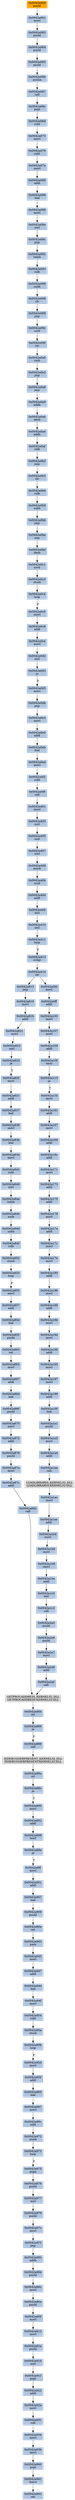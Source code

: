 strict digraph G {
	graph [bgcolor=transparent,
		name=G
	];
	node [color=lightsteelblue,
		fillcolor=lightsteelblue,
		shape=rectangle,
		style=filled
	];
	"0x0042a410"	[label="0x0042a410
incl"];
	"0x0042a411"	[label="0x0042a411
loop"];
	"0x0042a410" -> "0x0042a411"	[color="#000000"];
	"0x0042a819"	[label="0x0042a819
movl"];
	"0x0042a81b"	[label="0x0042a81b
addl"];
	"0x0042a819" -> "0x0042a81b"	[color="#000000"];
	"0x0042a096"	[label="0x0042a096
subb"];
	"0x0042a098"	[label="0x0042a098
clc"];
	"0x0042a096" -> "0x0042a098"	[color="#000000"];
	"0x0042a09c"	[label="0x0042a09c
rorb"];
	"0x0042a09f"	[label="0x0042a09f
stc"];
	"0x0042a09c" -> "0x0042a09f"	[color="#000000"];
	"0x0042a40b"	[label="0x0042a40b
mull"];
	"0x0042a40d"	[label="0x0042a40d
addl"];
	"0x0042a40b" -> "0x0042a40d"	[color="#000000"];
	"0x0042a0a0"	[label="0x0042a0a0
rorb"];
	"0x0042a09f" -> "0x0042a0a0"	[color="#000000"];
	"0x0042a1b8"	[label="0x0042a1b8
movl"];
	"0x0042a1ba"	[label="0x0042a1ba
addl"];
	"0x0042a1b8" -> "0x0042a1ba"	[color="#000000"];
	"0x0042a867"	[label="0x0042a867
addl"];
	"0x0042a86d"	[label="0x0042a86d
leal"];
	"0x0042a867" -> "0x0042a86d"	[color="#000000"];
	"0x0042a2a9"	[label="0x0042a2a9
addl"];
	"0x0042a2af"	[label="0x0042a2af
call"];
	"0x0042a2a9" -> "0x0042a2af"	[color="#000000"];
	"0x0042a943"	[label="0x0042a943
xorb"];
	"0x0042a945"	[label="0x0042a945
movl"];
	"0x0042a943" -> "0x0042a945"	[color="#000000"];
	"0x0042a91d"	[label="0x0042a91d
xorl"];
	"0x0042a91f"	[label="0x0042a91f
popl"];
	"0x0042a91d" -> "0x0042a91f"	[color="#000000"];
	"0x0042a2a5"	[label="0x0042a2a5
pushl"];
	"0x0042a2a6"	[label="0x0042a2a6
pushl"];
	"0x0042a2a5" -> "0x0042a2a6"	[color="#000000"];
	"0x0042a922"	[label="0x0042a922
addl"];
	"0x0042a92a"	[label="0x0042a92a
movl"];
	"0x0042a922" -> "0x0042a92a"	[color="#000000"];
	"0x0042a88c"	[label="0x0042a88c
je"];
	"0x0042a890"	[label="0x0042a890
movl"];
	"0x0042a88c" -> "0x0042a890"	[color="#000000",
		label=T];
	"0x0042a94d"	[label="0x0042a94d
leal"];
	"0x0042a94f"	[label="0x0042a94f
movl"];
	"0x0042a94d" -> "0x0042a94f"	[color="#000000"];
	"0x0042a18d"	[label="0x0042a18d
movl"];
	"0x0042a18f"	[label="0x0042a18f
addl"];
	"0x0042a18d" -> "0x0042a18f"	[color="#000000"];
	"0x0042a107"	[label="0x0042a107
movl"];
	"0x0042a109"	[label="0x0042a109
addl"];
	"0x0042a107" -> "0x0042a109"	[color="#000000"];
	"0x0042a413"	[label="0x0042a413
xchgl"];
	"0x0042a414"	[label="0x0042a414
ret"];
	"0x0042a413" -> "0x0042a414"	[color="#000000"];
	"0x0042a15f"	[label="0x0042a15f
movl"];
	"0x0042a161"	[label="0x0042a161
addl"];
	"0x0042a15f" -> "0x0042a161"	[color="#000000"];
	"0x0042a886"	[label="0x0042a886
je"];
	"0x0042a888"	[label="0x0042a888
call"];
	"0x0042a886" -> "0x0042a888"	[color="#000000",
		label=F];
	"0x0042a186"	[label="0x0042a186
movl"];
	"0x0042a188"	[label="0x0042a188
addl"];
	"0x0042a186" -> "0x0042a188"	[color="#000000"];
	"0x0042a940"	[label="0x0042a940
popl"];
	"0x0042a941"	[label="0x0042a941
leave"];
	"0x0042a940" -> "0x0042a941"	[color="#000000"];
	"0x0042a17e"	[label="0x0042a17e
movl"];
	"0x0042a180"	[label="0x0042a180
addl"];
	"0x0042a17e" -> "0x0042a180"	[color="#000000"];
	GETPROCADDRESS_KERNEL32_DLL	[color=lightgrey,
		fillcolor=lightgrey,
		label="GETPROCADDRESS_KERNEL32_DLL
GETPROCADDRESS-KERNEL32-DLL"];
	"0x0042a884"	[label="0x0042a884
orl"];
	GETPROCADDRESS_KERNEL32_DLL -> "0x0042a884"	[color="#000000"];
	"0x0042a092"	[label="0x0042a092
lodsb"];
	"0x0042a093"	[label="0x0042a093
rolb"];
	"0x0042a092" -> "0x0042a093"	[color="#000000"];
	"0x0042a0ff"	[label="0x0042a0ff
addl"];
	"0x0042a105"	[label="0x0042a105
movl"];
	"0x0042a0ff" -> "0x0042a105"	[color="#000000"];
	"0x0042a40f"	[label="0x0042a40f
incl"];
	"0x0042a40d" -> "0x0042a40f"	[color="#000000"];
	"0x0042a1b4"	[label="0x0042a1b4
movl"];
	"0x0042a1b6"	[label="0x0042a1b6
movl"];
	"0x0042a1b4" -> "0x0042a1b6"	[color="#000000"];
	"0x0042a967"	[label="0x0042a967
movl"];
	"0x0042a96c"	[label="0x0042a96c
subl"];
	"0x0042a967" -> "0x0042a96c"	[color="#000000"];
	"0x0042a086"	[label="0x0042a086
leal"];
	"0x0042a088"	[label="0x0042a088
movl"];
	"0x0042a086" -> "0x0042a088"	[color="#000000"];
	"0x0042a18b"	[label="0x0042a18b
movl"];
	"0x0042a188" -> "0x0042a18b"	[color="#000000"];
	"0x0042a0ad"	[label="0x0042a0ad
addb"];
	"0x0042a0af"	[label="0x0042a0af
rolb"];
	"0x0042a0ad" -> "0x0042a0af"	[color="#000000"];
	"0x0042a099"	[label="0x0042a099
jmp"];
	"0x0042a099" -> "0x0042a09c"	[color="#000000"];
	"0x0042a06d"	[label="0x0042a06d
subl"];
	"0x0042a073"	[label="0x0042a073
movl"];
	"0x0042a06d" -> "0x0042a073"	[color="#000000"];
	"0x0042a977"	[label="0x0042a977
xorl"];
	"0x0042a979"	[label="0x0042a979
pushl"];
	"0x0042a977" -> "0x0042a979"	[color="#000000"];
	"0x0042a898"	[label="0x0042a898
testl"];
	"0x0042a89e"	[label="0x0042a89e
je"];
	"0x0042a898" -> "0x0042a89e"	[color="#000000"];
	"0x0042a060"	[color=lightgrey,
		fillcolor=orange,
		label="0x0042a060
pushl"];
	"0x0042a061"	[label="0x0042a061
movl"];
	"0x0042a060" -> "0x0042a061"	[color="#000000"];
	"0x0042a169"	[label="0x0042a169
addl"];
	"0x0042a16c"	[label="0x0042a16c
addl"];
	"0x0042a169" -> "0x0042a16c"	[color="#000000"];
	"0x0042a066"	[label="0x0042a066
pusha"];
	"0x0042a067"	[label="0x0042a067
call"];
	"0x0042a066" -> "0x0042a067"	[color="#000000"];
	"0x0042a0a6"	[label="0x0042a0a6
jmp"];
	"0x0042a0a9"	[label="0x0042a0a9
addb"];
	"0x0042a0a6" -> "0x0042a0a9"	[color="#000000"];
	"0x0042a942"	[label="0x0042a942
ret"];
	"0x0042a941" -> "0x0042a942"	[color="#000000"];
	"0x0042a86f"	[label="0x0042a86f
pushl"];
	"0x0042a86d" -> "0x0042a86f"	[color="#000000"];
	"0x0042a8ff"	[label="0x0042a8ff
movl"];
	"0x0042a89e" -> "0x0042a8ff"	[color="#000000",
		label=T];
	"0x0042a0b2"	[label="0x0042a0b2
jmp"];
	"0x0042a0b5"	[label="0x0042a0b5
clc"];
	"0x0042a0b2" -> "0x0042a0b5"	[color="#000000"];
	"0x0042a90b"	[label="0x0042a90b
pushl"];
	"0x0042a90c"	[label="0x0042a90c
movl"];
	"0x0042a90b" -> "0x0042a90c"	[color="#000000"];
	"0x0042a08a"	[label="0x0042a08a
xorl"];
	"0x0042a08c"	[label="0x0042a08c
jmp"];
	"0x0042a08a" -> "0x0042a08c"	[color="#000000"];
	"0x0042a892"	[label="0x0042a892
addl"];
	"0x0042a892" -> "0x0042a898"	[color="#000000"];
	"0x0042a0be"	[label="0x0042a0be
nop"];
	"0x0042a0bf"	[label="0x0042a0bf
decb"];
	"0x0042a0be" -> "0x0042a0bf"	[color="#000000"];
	"0x0042a19f"	[label="0x0042a19f
leal"];
	"0x0042a1a1"	[label="0x0042a1a1
pushl"];
	"0x0042a19f" -> "0x0042a1a1"	[color="#000000"];
	"0x0042a0bb"	[label="0x0042a0bb
jmp"];
	"0x0042a0bb" -> "0x0042a0be"	[color="#000000"];
	"0x0042a065"	[label="0x0042a065
pushl"];
	"0x0042a065" -> "0x0042a066"	[color="#000000"];
	"0x0042a95a"	[label="0x0042a95a
stosb"];
	"0x0042a95b"	[label="0x0042a95b
loop"];
	"0x0042a95a" -> "0x0042a95b"	[color="#000000"];
	"0x0042a0eb"	[label="0x0042a0eb
leal"];
	"0x0042a0ed"	[label="0x0042a0ed
movl"];
	"0x0042a0eb" -> "0x0042a0ed"	[color="#000000"];
	"0x0042a10f"	[label="0x0042a10f
testl"];
	"0x0042a115"	[label="0x0042a115
je"];
	"0x0042a10f" -> "0x0042a115"	[color="#000000"];
	"0x0042a0f2"	[label="0x0042a0f2
subl"];
	"0x0042a0f8"	[label="0x0042a0f8
call"];
	"0x0042a0f2" -> "0x0042a0f8"	[color="#000000"];
	"0x0042a197"	[label="0x0042a197
movl"];
	"0x0042a199"	[label="0x0042a199
addl"];
	"0x0042a197" -> "0x0042a199"	[color="#000000"];
	"0x0042a973"	[label="0x0042a973
loop"];
	"0x0042a975"	[label="0x0042a975
popa"];
	"0x0042a973" -> "0x0042a975"	[color="#000000",
		label=F];
	"0x0042a178"	[label="0x0042a178
movl"];
	"0x0042a17a"	[label="0x0042a17a
addl"];
	"0x0042a178" -> "0x0042a17a"	[color="#000000"];
	"0x0042a063"	[label="0x0042a063
pushl"];
	"0x0042a061" -> "0x0042a063"	[color="#000000"];
	"0x0042a931"	[label="0x0042a931
roll"];
	"0x0042a92a" -> "0x0042a931"	[color="#000000"];
	"0x0042a947"	[label="0x0042a947
addl"];
	"0x0042a945" -> "0x0042a947"	[color="#000000"];
	"0x0042a175"	[label="0x0042a175
addl"];
	"0x0042a175" -> "0x0042a178"	[color="#000000"];
	"0x0042a947" -> "0x0042a94d"	[color="#000000"];
	"0x0042a1ae"	[label="0x0042a1ae
addl"];
	"0x0042a1ae" -> "0x0042a1b4"	[color="#000000"];
	"0x0042a171"	[label="0x0042a171
movl"];
	"0x0042a16c" -> "0x0042a171"	[color="#000000"];
	"0x0042a0d2"	[label="0x0042a0d2
incl"];
	"0x0042a0d3"	[label="0x0042a0d3
js"];
	"0x0042a0d2" -> "0x0042a0d3"	[color="#000000"];
	"0x0042a972"	[label="0x0042a972
stosb"];
	"0x0042a972" -> "0x0042a973"	[color="#000000"];
	"0x0042a167"	[label="0x0042a167
movl"];
	"0x0042a167" -> "0x0042a169"	[color="#000000"];
	"0x0042a954"	[label="0x0042a954
subl"];
	"0x0042a94f" -> "0x0042a954"	[color="#000000"];
	"0x0042a890" -> "0x0042a892"	[color="#000000"];
	"0x0042a870"	[label="0x0042a870
movl"];
	"0x0042a872"	[label="0x0042a872
addl"];
	"0x0042a870" -> "0x0042a872"	[color="#000000"];
	"0x0042a97f"	[label="0x0042a97f
jmp"];
	"0x0042a982"	[label="0x0042a982
addb"];
	"0x0042a97f" -> "0x0042a982"	[color="#000000"];
	"0x0042a95d"	[label="0x0042a95d
movl"];
	"0x0042a95f"	[label="0x0042a95f
addl"];
	"0x0042a95d" -> "0x0042a95f"	[color="#000000"];
	"0x0042a0c3"	[label="0x0042a0c3
stosb"];
	"0x0042a0c4"	[label="0x0042a0c4
loop"];
	"0x0042a0c3" -> "0x0042a0c4"	[color="#000000"];
	"0x0042a0a3"	[label="0x0042a0a3
jmp"];
	"0x0042a0a3" -> "0x0042a0a6"	[color="#000000"];
	"0x0042a1c0"	[label="0x0042a1c0
leal"];
	"0x0042a1ba" -> "0x0042a1c0"	[color="#000000"];
	"0x0042a0c1"	[label="0x0042a0c1
xorb"];
	"0x0042a0c1" -> "0x0042a0c3"	[color="#000000"];
	"0x0042a97c"	[label="0x0042a97c
movl"];
	"0x0042a97c" -> "0x0042a97f"	[color="#000000"];
	"0x0042a852"	[label="0x0042a852
stosb"];
	"0x0042a853"	[label="0x0042a853
loop"];
	"0x0042a852" -> "0x0042a853"	[color="#000000"];
	"0x0042a95b" -> "0x0042a95d"	[color="#000000",
		label=F];
	"0x0042a1a4"	[label="0x0042a1a4
addl"];
	"0x0042a1aa"	[label="0x0042a1aa
call"];
	"0x0042a1a4" -> "0x0042a1aa"	[color="#000000"];
	"0x0042a87c"	[label="0x0042a87c
addl"];
	"0x0042a882"	[label="0x0042a882
call"];
	"0x0042a87c" -> "0x0042a882"	[color="#000000"];
	"0x0042a06c"	[label="0x0042a06c
popl"];
	"0x0042a06c" -> "0x0042a06d"	[color="#000000"];
	"0x0042a88a"	[label="0x0042a88a
orl"];
	"0x0042a88a" -> "0x0042a88c"	[color="#000000"];
	"0x0042a0ab"	[label="0x0042a0ab
decb"];
	"0x0042a0ab" -> "0x0042a0ad"	[color="#000000"];
	"0x0042a078"	[label="0x0042a078
subl"];
	"0x0042a073" -> "0x0042a078"	[color="#000000"];
	"0x0042a109" -> "0x0042a10f"	[color="#000000"];
	"0x0042a982" -> "0x0042a90b"	[color="#000000"];
	"0x0042a17c"	[label="0x0042a17c
movl"];
	"0x0042a17a" -> "0x0042a17c"	[color="#000000"];
	"0x0042a882" -> GETPROCADDRESS_KERNEL32_DLL	[color="#000000"];
	"0x0042a857"	[label="0x0042a857
addl"];
	"0x0042a85d"	[label="0x0042a85d
leal"];
	"0x0042a857" -> "0x0042a85d"	[color="#000000"];
	"0x0042a409"	[label="0x0042a409
movb"];
	"0x0042a409" -> "0x0042a40b"	[color="#000000"];
	"0x0042a401"	[label="0x0042a401
movl"];
	"0x0042a0f8" -> "0x0042a401"	[color="#000000"];
	"0x0042a96c" -> "0x0042a972"	[color="#000000"];
	"0x0042a83b"	[label="0x0042a83b
leal"];
	"0x0042a83d"	[label="0x0042a83d
movl"];
	"0x0042a83b" -> "0x0042a83d"	[color="#000000"];
	"0x0042a0b6"	[label="0x0042a0b6
rolb"];
	"0x0042a0b5" -> "0x0042a0b6"	[color="#000000"];
	"0x0042a901"	[label="0x0042a901
addl"];
	"0x0042a907"	[label="0x0042a907
leal"];
	"0x0042a901" -> "0x0042a907"	[color="#000000"];
	"0x0042a0e3"	[label="0x0042a0e3
movl"];
	"0x0042a0e5"	[label="0x0042a0e5
addl"];
	"0x0042a0e3" -> "0x0042a0e5"	[color="#000000"];
	"0x0042a0a9" -> "0x0042a0ab"	[color="#000000"];
	"0x0042a976"	[label="0x0042a976
pushl"];
	"0x0042a975" -> "0x0042a976"	[color="#000000"];
	LOADLIBRARYA_KERNEL32_DLL	[color=lightgrey,
		fillcolor=lightgrey,
		label="LOADLIBRARYA_KERNEL32_DLL
LOADLIBRARYA-KERNEL32-DLL"];
	"0x0042a1aa" -> LOADLIBRARYA_KERNEL32_DLL	[color="#000000"];
	"0x0042a91a"	[label="0x0042a91a
pushl"];
	"0x0042a91a" -> "0x0042a91d"	[color="#000000"];
	"0x0042a913"	[label="0x0042a913
movl"];
	"0x0042a913" -> "0x0042a91a"	[color="#000000"];
	"0x0042a403"	[label="0x0042a403
xorl"];
	"0x0042a405"	[label="0x0042a405
xorl"];
	"0x0042a403" -> "0x0042a405"	[color="#000000"];
	"0x0042a865"	[label="0x0042a865
movl"];
	"0x0042a865" -> "0x0042a867"	[color="#000000"];
	"0x0042a842"	[label="0x0042a842
subl"];
	"0x0042a848"	[label="0x0042a848
xorl"];
	"0x0042a842" -> "0x0042a848"	[color="#000000"];
	"0x0042a173"	[label="0x0042a173
addl"];
	"0x0042a173" -> "0x0042a175"	[color="#000000"];
	"0x0042a0db"	[label="0x0042a0db
jmp"];
	"0x0042a0db" -> "0x0042a0e3"	[color="#000000"];
	"0x0042a839"	[label="0x0042a839
movl"];
	"0x0042a839" -> "0x0042a83b"	[color="#000000"];
	"0x0042a831"	[label="0x0042a831
addl"];
	"0x0042a837"	[label="0x0042a837
leal"];
	"0x0042a831" -> "0x0042a837"	[color="#000000"];
	"0x0042a2af" -> GETPROCADDRESS_KERNEL32_DLL	[color="#000000"];
	"0x0042a1c2"	[label="0x0042a1c2
call"];
	"0x0042a1c2" -> "0x0042a2a5"	[color="#000000"];
	"0x0042a088" -> "0x0042a08a"	[color="#000000"];
	"0x0042a84a"	[label="0x0042a84a
lodsb"];
	"0x0042a848" -> "0x0042a84a"	[color="#000000"];
	"0x0042a2a7"	[label="0x0042a2a7
movl"];
	"0x0042a2a7" -> "0x0042a2a9"	[color="#000000"];
	"0x0042a0e5" -> "0x0042a0eb"	[color="#000000"];
	"0x0042a195"	[label="0x0042a195
movl"];
	"0x0042a195" -> "0x0042a197"	[color="#000000"];
	"0x0042a18f" -> "0x0042a195"	[color="#000000"];
	"0x0042a411" -> "0x0042a413"	[color="#000000",
		label=F];
	"0x0042a909"	[label="0x0042a909
pushl"];
	"0x0042a90a"	[label="0x0042a90a
ret"];
	"0x0042a909" -> "0x0042a90a"	[color="#000000"];
	"0x0042a93b"	[label="0x0042a93b
movl"];
	"0x0042a93b" -> "0x0042a940"	[color="#000000"];
	"0x0042a07e"	[label="0x0042a07e
movl"];
	"0x0042a080"	[label="0x0042a080
addl"];
	"0x0042a07e" -> "0x0042a080"	[color="#000000"];
	"0x0042a815"	[label="0x0042a815
jmp"];
	"0x0042a815" -> "0x0042a819"	[color="#000000"];
	"0x0042a90e"	[label="0x0042a90e
pushl"];
	"0x0042a90c" -> "0x0042a90e"	[color="#000000"];
	"0x0042a115" -> "0x0042a15f"	[color="#000000",
		label=T];
	"0x0042a17c" -> "0x0042a17e"	[color="#000000"];
	ISDEBUGGERPRESENT_KERNEL32_DLL	[color=lightgrey,
		fillcolor=lightgrey,
		label="ISDEBUGGERPRESENT_KERNEL32_DLL
ISDEBUGGERPRESENT-KERNEL32-DLL"];
	"0x0042a888" -> ISDEBUGGERPRESENT_KERNEL32_DLL	[color="#000000"];
	"0x0042a199" -> "0x0042a19f"	[color="#000000"];
	"0x0042a078" -> "0x0042a07e"	[color="#000000"];
	"0x0042a064"	[label="0x0042a064
pushl"];
	"0x0042a064" -> "0x0042a065"	[color="#000000"];
	"0x0042a18b" -> "0x0042a18d"	[color="#000000"];
	"0x0042a84f"	[label="0x0042a84f
rolb"];
	"0x0042a84f" -> "0x0042a852"	[color="#000000"];
	"0x0042a84b"	[label="0x0042a84b
xorb"];
	"0x0042a84a" -> "0x0042a84b"	[color="#000000"];
	"0x0042a965"	[label="0x0042a965
leal"];
	"0x0042a965" -> "0x0042a967"	[color="#000000"];
	"0x0042a0b9"	[label="0x0042a0b9
subb"];
	"0x0042a0b9" -> "0x0042a0bb"	[color="#000000"];
	"0x0042a95f" -> "0x0042a965"	[color="#000000"];
	"0x0042a1b6" -> "0x0042a1b8"	[color="#000000"];
	"0x0042a85f"	[label="0x0042a85f
pushl"];
	"0x0042a860"	[label="0x0042a860
ret"];
	"0x0042a85f" -> "0x0042a860"	[color="#000000"];
	"0x0042a82f"	[label="0x0042a82f
movl"];
	"0x0042a82f" -> "0x0042a831"	[color="#000000"];
	"0x0042a934"	[label="0x0042a934
movl"];
	"0x0042a934" -> "0x0042a93b"	[color="#000000"];
	"0x0042a1c0" -> "0x0042a1c2"	[color="#000000"];
	"0x0042a855"	[label="0x0042a855
movl"];
	"0x0042a855" -> "0x0042a857"	[color="#000000"];
	"0x0042a161" -> "0x0042a167"	[color="#000000"];
	"0x0042a90a" -> "0x0042a943"	[color="#000000"];
	"0x0042a063" -> "0x0042a064"	[color="#000000"];
	"0x0042a84d"	[label="0x0042a84d
subb"];
	"0x0042a84b" -> "0x0042a84d"	[color="#000000"];
	"0x0042a0c6"	[label="0x0042a0c6
movl"];
	"0x0042a0c4" -> "0x0042a0c6"	[color="#000000",
		label=F];
	"0x0042a0b6" -> "0x0042a0b9"	[color="#000000"];
	"0x0042a080" -> "0x0042a086"	[color="#000000"];
	"0x0042a90f"	[label="0x0042a90f
movl"];
	"0x0042a90f" -> "0x0042a913"	[color="#000000"];
	"0x0042a8ff" -> "0x0042a901"	[color="#000000"];
	"0x0042a1ac"	[label="0x0042a1ac
movl"];
	"0x0042a1ac" -> "0x0042a1ae"	[color="#000000"];
	"0x0042a0ed" -> "0x0042a0f2"	[color="#000000"];
	"0x0042a098" -> "0x0042a099"	[color="#000000"];
	"0x0042a1a2"	[label="0x0042a1a2
movl"];
	"0x0042a1a2" -> "0x0042a1a4"	[color="#000000"];
	"0x0042a821"	[label="0x0042a821
movl"];
	"0x0042a823"	[label="0x0042a823
xorl"];
	"0x0042a821" -> "0x0042a823"	[color="#000000"];
	"0x0042a878"	[label="0x0042a878
pushl"];
	"0x0042a872" -> "0x0042a878"	[color="#000000"];
	"0x0042a860" -> "0x0042a865"	[color="#000000"];
	"0x0042a81b" -> "0x0042a821"	[color="#000000"];
	"0x0042a0d5"	[label="0x0042a0d5
movl"];
	"0x0042a0d3" -> "0x0042a0d5"	[color="#000000",
		label=F];
	"0x0042a067" -> "0x0042a06c"	[color="#000000"];
	"0x0042a180" -> "0x0042a186"	[color="#000000"];
	"0x0042a90e" -> "0x0042a90f"	[color="#000000"];
	"0x0042a093" -> "0x0042a096"	[color="#000000"];
	"0x0042a87a"	[label="0x0042a87a
movl"];
	"0x0042a87a" -> "0x0042a87c"	[color="#000000"];
	"0x0042a2a6" -> "0x0042a2a7"	[color="#000000"];
	"0x0042a401" -> "0x0042a403"	[color="#000000"];
	"0x0042a825"	[label="0x0042a825
je"];
	"0x0042a825" -> "0x0042a82f"	[color="#000000",
		label=T];
	"0x0042a84d" -> "0x0042a84f"	[color="#000000"];
	"0x0042a0fd"	[label="0x0042a0fd
movl"];
	"0x0042a0fd" -> "0x0042a0ff"	[color="#000000"];
	"0x0042a907" -> "0x0042a909"	[color="#000000"];
	"0x0042a931" -> "0x0042a934"	[color="#000000"];
	"0x0042a0af" -> "0x0042a0b2"	[color="#000000"];
	"0x0042a878" -> "0x0042a87a"	[color="#000000"];
	"0x0042a40f" -> "0x0042a410"	[color="#000000"];
	"0x0042a1a1" -> "0x0042a1a2"	[color="#000000"];
	LOADLIBRARYA_KERNEL32_DLL -> "0x0042a1ac"	[color="#000000"];
	"0x0042a105" -> "0x0042a107"	[color="#000000"];
	"0x0042a414" -> "0x0042a815"	[color="#000000"];
	"0x0042a414" -> "0x0042a0fd"	[color="#000000"];
	"0x0042a171" -> "0x0042a173"	[color="#000000"];
	"0x0042a86f" -> "0x0042a870"	[color="#000000"];
	"0x0042a407"	[label="0x0042a407
xorl"];
	"0x0042a407" -> "0x0042a409"	[color="#000000"];
	"0x0042a0a0" -> "0x0042a0a3"	[color="#000000"];
	"0x0042a08c" -> "0x0042a092"	[color="#000000"];
	"0x0042a91f" -> "0x0042a922"	[color="#000000"];
	"0x0042a884" -> "0x0042a886"	[color="#000000"];
	"0x0042a823" -> "0x0042a825"	[color="#000000"];
	ISDEBUGGERPRESENT_KERNEL32_DLL -> "0x0042a88a"	[color="#000000"];
	"0x0042a0bf" -> "0x0042a0c1"	[color="#000000"];
	"0x0042a979" -> "0x0042a97c"	[color="#000000"];
	"0x0042a85d" -> "0x0042a85f"	[color="#000000"];
	"0x0042a0d5" -> "0x0042a0db"	[color="#000000"];
	"0x0042a405" -> "0x0042a407"	[color="#000000"];
	"0x0042a954" -> "0x0042a95a"	[color="#000000"];
	"0x0042a83d" -> "0x0042a842"	[color="#000000"];
	"0x0042a976" -> "0x0042a977"	[color="#000000"];
	"0x0042a0c8"	[label="0x0042a0c8
addl"];
	"0x0042a0c6" -> "0x0042a0c8"	[color="#000000"];
	"0x0042a837" -> "0x0042a839"	[color="#000000"];
	"0x0042a0ce"	[label="0x0042a0ce
movl"];
	"0x0042a0ce" -> "0x0042a0d2"	[color="#000000"];
	"0x0042a853" -> "0x0042a855"	[color="#000000",
		label=F];
	"0x0042a0c8" -> "0x0042a0ce"	[color="#000000"];
}
